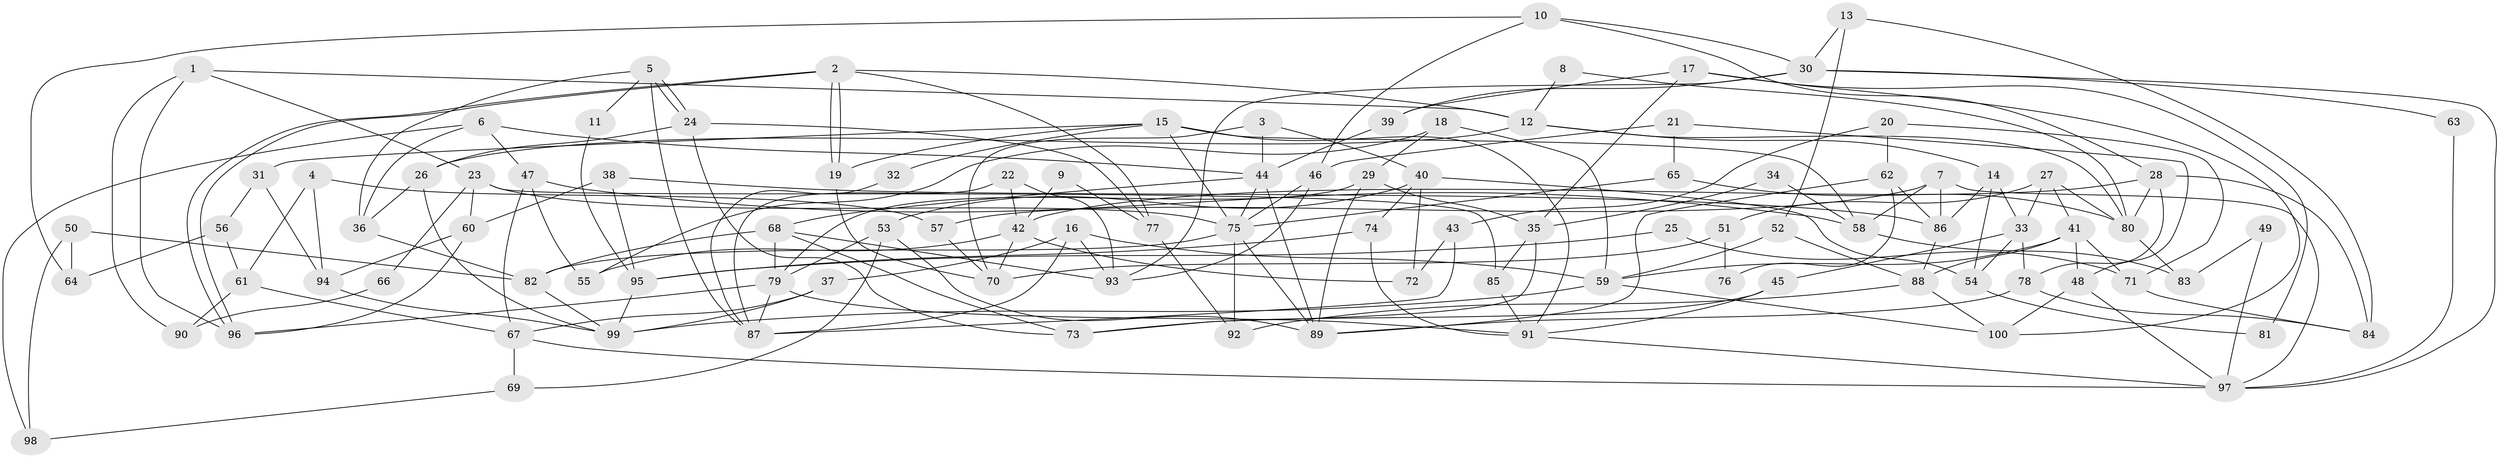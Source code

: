 // Generated by graph-tools (version 1.1) at 2025/14/03/09/25 04:14:53]
// undirected, 100 vertices, 200 edges
graph export_dot {
graph [start="1"]
  node [color=gray90,style=filled];
  1;
  2;
  3;
  4;
  5;
  6;
  7;
  8;
  9;
  10;
  11;
  12;
  13;
  14;
  15;
  16;
  17;
  18;
  19;
  20;
  21;
  22;
  23;
  24;
  25;
  26;
  27;
  28;
  29;
  30;
  31;
  32;
  33;
  34;
  35;
  36;
  37;
  38;
  39;
  40;
  41;
  42;
  43;
  44;
  45;
  46;
  47;
  48;
  49;
  50;
  51;
  52;
  53;
  54;
  55;
  56;
  57;
  58;
  59;
  60;
  61;
  62;
  63;
  64;
  65;
  66;
  67;
  68;
  69;
  70;
  71;
  72;
  73;
  74;
  75;
  76;
  77;
  78;
  79;
  80;
  81;
  82;
  83;
  84;
  85;
  86;
  87;
  88;
  89;
  90;
  91;
  92;
  93;
  94;
  95;
  96;
  97;
  98;
  99;
  100;
  1 -- 12;
  1 -- 96;
  1 -- 23;
  1 -- 90;
  2 -- 19;
  2 -- 19;
  2 -- 96;
  2 -- 96;
  2 -- 12;
  2 -- 77;
  3 -- 40;
  3 -- 44;
  3 -- 70;
  4 -- 57;
  4 -- 61;
  4 -- 94;
  5 -- 24;
  5 -- 24;
  5 -- 36;
  5 -- 11;
  5 -- 87;
  6 -- 44;
  6 -- 36;
  6 -- 47;
  6 -- 98;
  7 -- 97;
  7 -- 86;
  7 -- 57;
  7 -- 58;
  8 -- 80;
  8 -- 12;
  9 -- 77;
  9 -- 42;
  10 -- 30;
  10 -- 28;
  10 -- 46;
  10 -- 64;
  11 -- 95;
  12 -- 80;
  12 -- 14;
  12 -- 26;
  13 -- 30;
  13 -- 84;
  13 -- 52;
  14 -- 33;
  14 -- 54;
  14 -- 86;
  15 -- 75;
  15 -- 91;
  15 -- 19;
  15 -- 31;
  15 -- 32;
  15 -- 58;
  16 -- 59;
  16 -- 87;
  16 -- 37;
  16 -- 93;
  17 -- 39;
  17 -- 100;
  17 -- 35;
  17 -- 81;
  18 -- 29;
  18 -- 55;
  18 -- 59;
  19 -- 70;
  20 -- 62;
  20 -- 43;
  20 -- 71;
  21 -- 48;
  21 -- 46;
  21 -- 65;
  22 -- 87;
  22 -- 93;
  22 -- 42;
  23 -- 75;
  23 -- 60;
  23 -- 66;
  23 -- 85;
  24 -- 73;
  24 -- 26;
  24 -- 77;
  25 -- 71;
  25 -- 95;
  26 -- 36;
  26 -- 99;
  27 -- 80;
  27 -- 41;
  27 -- 33;
  27 -- 51;
  28 -- 78;
  28 -- 42;
  28 -- 80;
  28 -- 84;
  29 -- 35;
  29 -- 79;
  29 -- 89;
  30 -- 93;
  30 -- 97;
  30 -- 39;
  30 -- 63;
  31 -- 94;
  31 -- 56;
  32 -- 87;
  33 -- 78;
  33 -- 45;
  33 -- 54;
  34 -- 35;
  34 -- 58;
  35 -- 85;
  35 -- 73;
  36 -- 82;
  37 -- 99;
  37 -- 67;
  38 -- 86;
  38 -- 60;
  38 -- 95;
  39 -- 44;
  40 -- 53;
  40 -- 54;
  40 -- 72;
  40 -- 74;
  41 -- 88;
  41 -- 59;
  41 -- 48;
  41 -- 71;
  42 -- 70;
  42 -- 55;
  42 -- 72;
  43 -- 87;
  43 -- 72;
  44 -- 89;
  44 -- 75;
  44 -- 68;
  45 -- 73;
  45 -- 91;
  46 -- 75;
  46 -- 93;
  47 -- 58;
  47 -- 55;
  47 -- 67;
  48 -- 97;
  48 -- 100;
  49 -- 97;
  49 -- 83;
  50 -- 98;
  50 -- 82;
  50 -- 64;
  51 -- 70;
  51 -- 76;
  52 -- 59;
  52 -- 88;
  53 -- 79;
  53 -- 89;
  53 -- 69;
  54 -- 81;
  56 -- 64;
  56 -- 61;
  57 -- 70;
  58 -- 83;
  59 -- 99;
  59 -- 100;
  60 -- 94;
  60 -- 96;
  61 -- 67;
  61 -- 90;
  62 -- 89;
  62 -- 86;
  62 -- 76;
  63 -- 97;
  65 -- 75;
  65 -- 80;
  66 -- 90;
  67 -- 69;
  67 -- 97;
  68 -- 93;
  68 -- 73;
  68 -- 79;
  68 -- 82;
  69 -- 98;
  71 -- 84;
  74 -- 91;
  74 -- 95;
  75 -- 82;
  75 -- 92;
  75 -- 89;
  77 -- 92;
  78 -- 89;
  78 -- 84;
  79 -- 96;
  79 -- 87;
  79 -- 91;
  80 -- 83;
  82 -- 99;
  85 -- 91;
  86 -- 88;
  88 -- 100;
  88 -- 92;
  91 -- 97;
  94 -- 99;
  95 -- 99;
}
